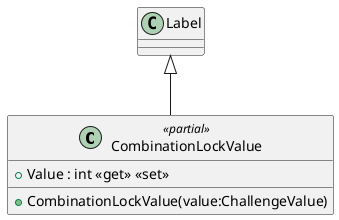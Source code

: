 @startuml
class CombinationLockValue <<partial>> {
    + Value : int <<get>> <<set>>
    + CombinationLockValue(value:ChallengeValue)
}
Label <|-- CombinationLockValue
@enduml
